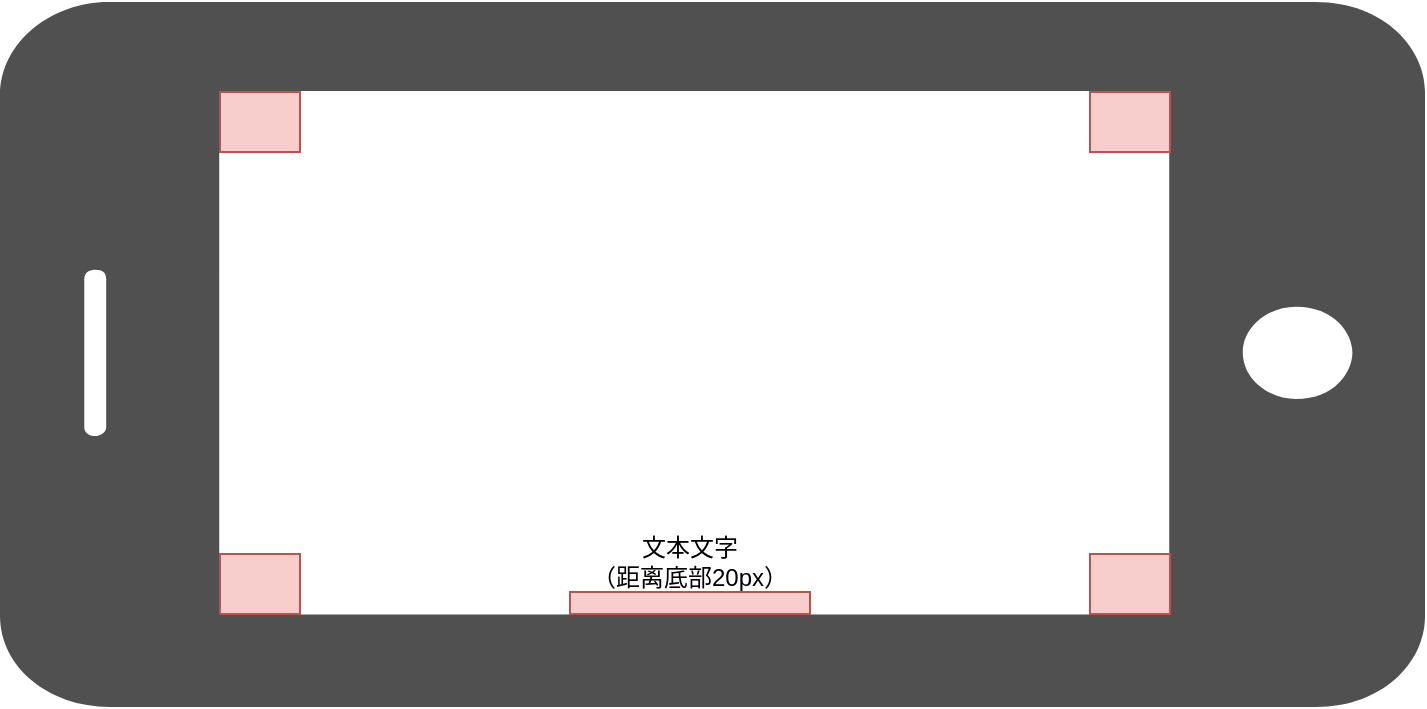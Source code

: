 <mxfile version="25.0.1">
  <diagram name="第 1 页" id="2a5d5us7GP4HqnoKzvdi">
    <mxGraphModel dx="2074" dy="1106" grid="1" gridSize="10" guides="1" tooltips="1" connect="1" arrows="1" fold="1" page="1" pageScale="1" pageWidth="827" pageHeight="1169" math="0" shadow="0">
      <root>
        <mxCell id="0" />
        <mxCell id="1" parent="0" />
        <mxCell id="bKBYJXquQkLoO3W5mpU2-1" value="" style="sketch=0;pointerEvents=1;shadow=0;dashed=0;html=1;strokeColor=none;fillColor=#505050;labelPosition=center;verticalLabelPosition=bottom;verticalAlign=top;outlineConnect=0;align=center;shape=mxgraph.office.devices.cell_phone_iphone_proportional;rotation=-90;" vertex="1" parent="1">
          <mxGeometry x="235" y="-5" width="352.5" height="712.5" as="geometry" />
        </mxCell>
        <mxCell id="bKBYJXquQkLoO3W5mpU2-2" value="" style="rounded=0;whiteSpace=wrap;html=1;fillColor=#f8cecc;strokeColor=#b85450;" vertex="1" parent="1">
          <mxGeometry x="165" y="220" width="40" height="30" as="geometry" />
        </mxCell>
        <mxCell id="bKBYJXquQkLoO3W5mpU2-3" value="" style="rounded=0;whiteSpace=wrap;html=1;fillColor=#f8cecc;strokeColor=#b85450;" vertex="1" parent="1">
          <mxGeometry x="165" y="451" width="40" height="30" as="geometry" />
        </mxCell>
        <mxCell id="bKBYJXquQkLoO3W5mpU2-4" value="" style="rounded=0;whiteSpace=wrap;html=1;fillColor=#f8cecc;strokeColor=#b85450;" vertex="1" parent="1">
          <mxGeometry x="600" y="451" width="40" height="30" as="geometry" />
        </mxCell>
        <mxCell id="bKBYJXquQkLoO3W5mpU2-5" value="" style="rounded=0;whiteSpace=wrap;html=1;fillColor=#f8cecc;strokeColor=#b85450;" vertex="1" parent="1">
          <mxGeometry x="600" y="220" width="40" height="30" as="geometry" />
        </mxCell>
        <mxCell id="bKBYJXquQkLoO3W5mpU2-6" value="" style="rounded=0;whiteSpace=wrap;html=1;fillColor=#f8cecc;strokeColor=#b85450;" vertex="1" parent="1">
          <mxGeometry x="340" y="470" width="120" height="11" as="geometry" />
        </mxCell>
        <mxCell id="bKBYJXquQkLoO3W5mpU2-7" value="文本文字&lt;br&gt;（距离底部20px）" style="text;html=1;align=center;verticalAlign=middle;whiteSpace=wrap;rounded=0;" vertex="1" parent="1">
          <mxGeometry x="345" y="440" width="110" height="30" as="geometry" />
        </mxCell>
      </root>
    </mxGraphModel>
  </diagram>
</mxfile>
